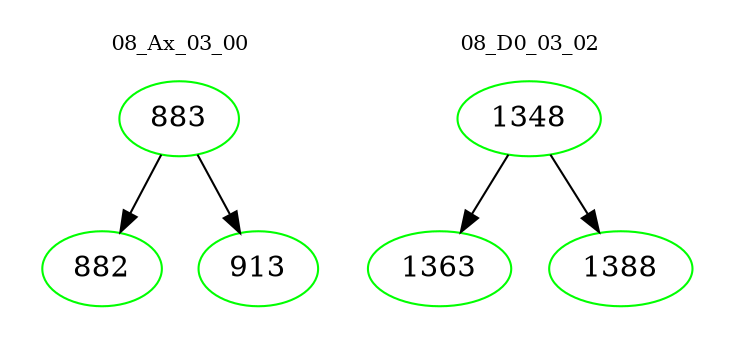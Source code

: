 digraph{
subgraph cluster_0 {
color = white
label = "08_Ax_03_00";
fontsize=10;
T0_883 [label="883", color="green"]
T0_883 -> T0_882 [color="black"]
T0_882 [label="882", color="green"]
T0_883 -> T0_913 [color="black"]
T0_913 [label="913", color="green"]
}
subgraph cluster_1 {
color = white
label = "08_D0_03_02";
fontsize=10;
T1_1348 [label="1348", color="green"]
T1_1348 -> T1_1363 [color="black"]
T1_1363 [label="1363", color="green"]
T1_1348 -> T1_1388 [color="black"]
T1_1388 [label="1388", color="green"]
}
}

